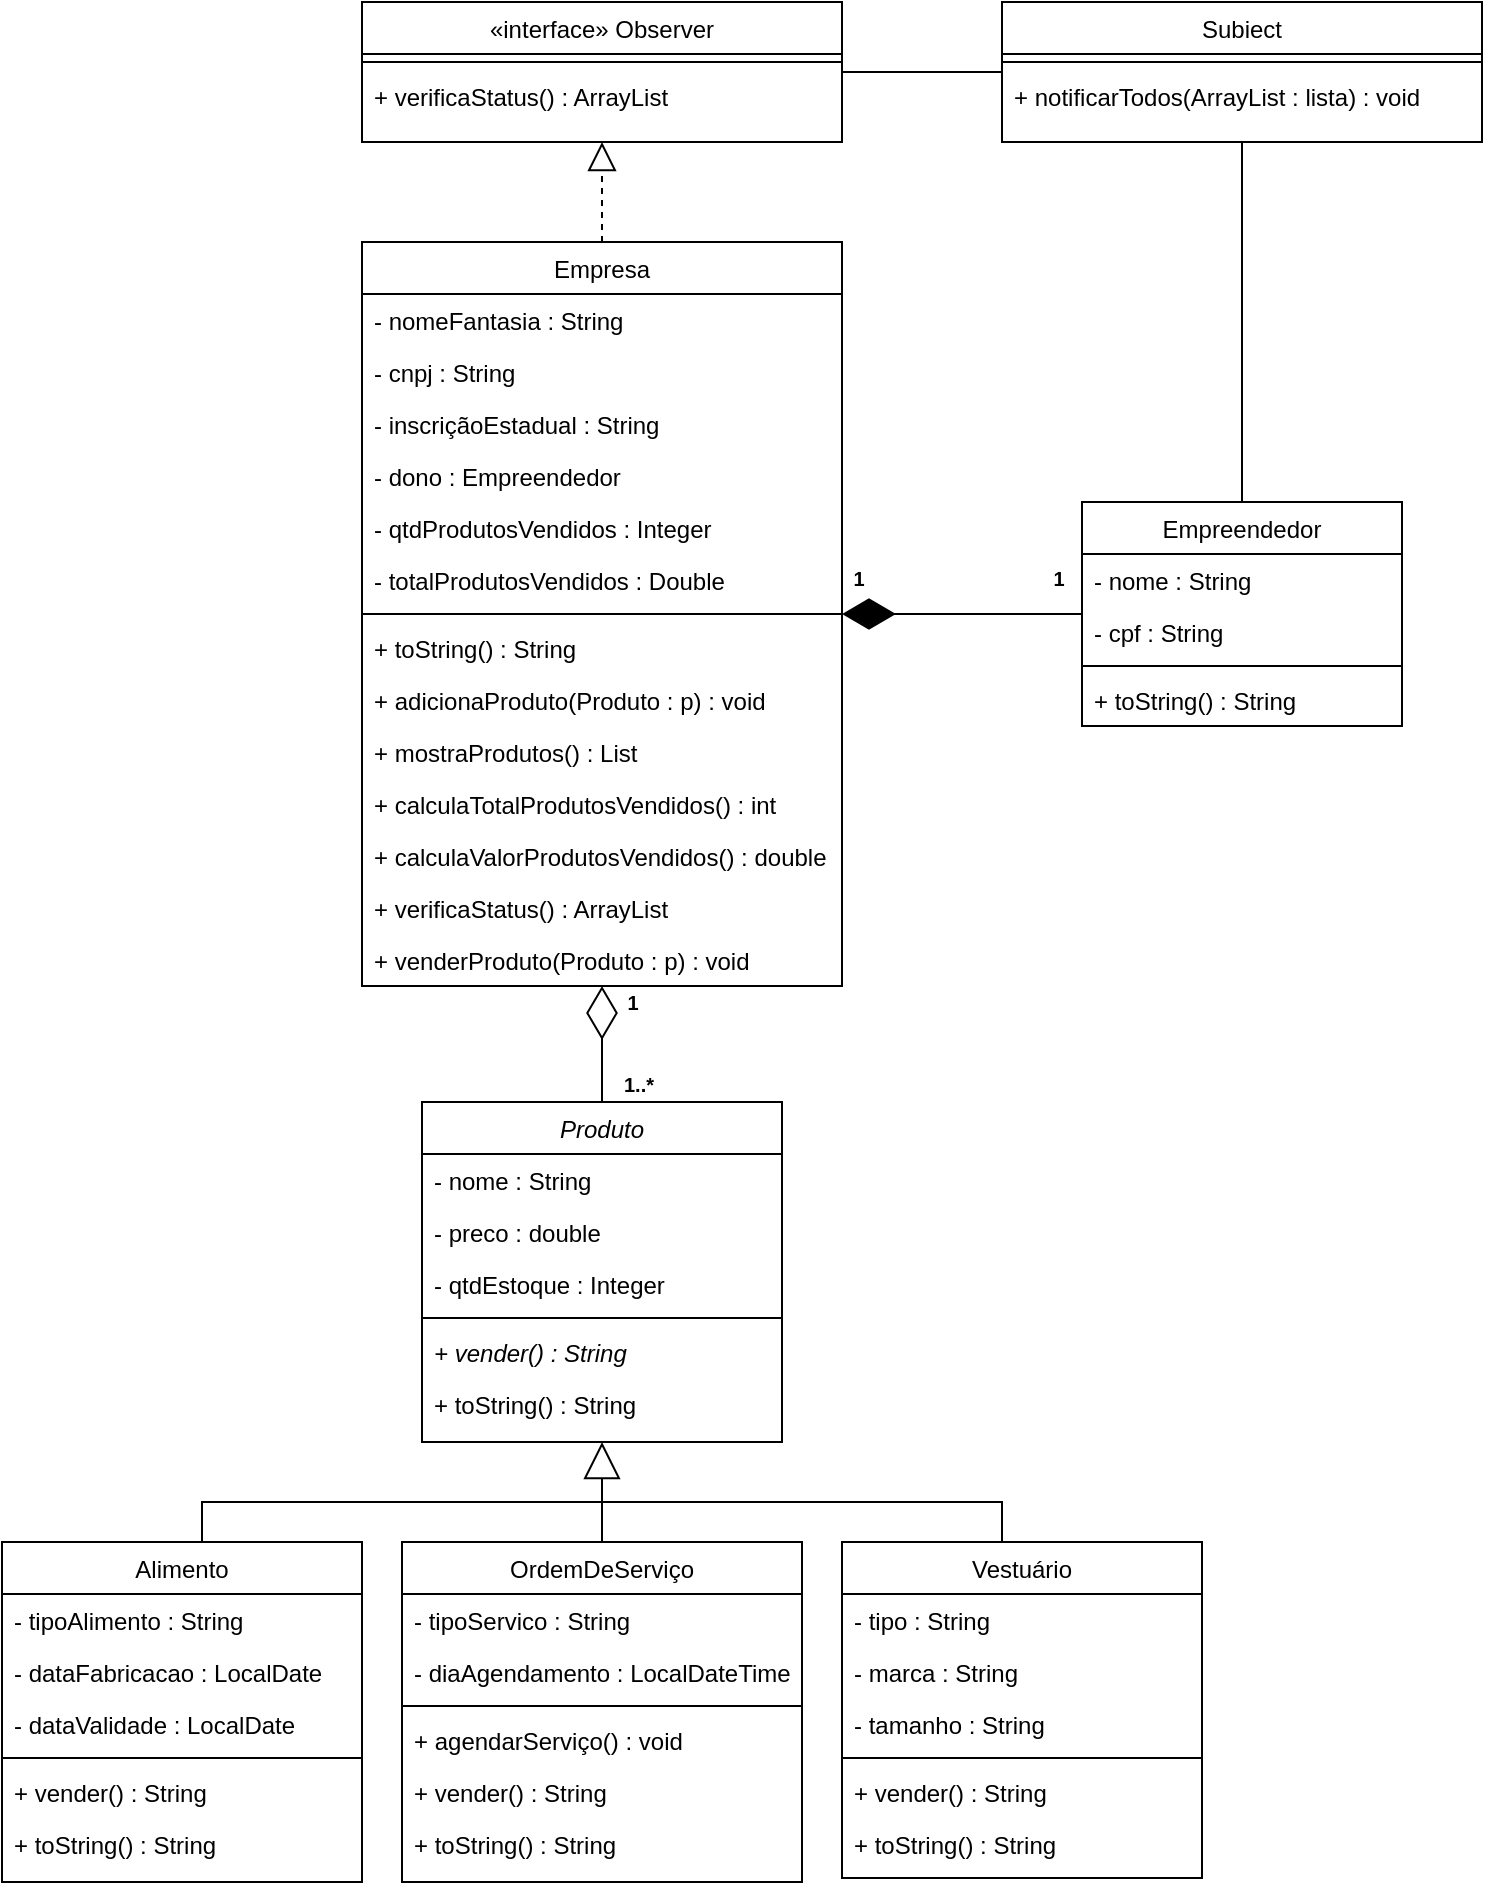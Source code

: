 <mxfile version="17.2.4" type="device" pages="2"><diagram id="C5RBs43oDa-KdzZeNtuy" name="UML"><mxGraphModel dx="1886" dy="1321" grid="1" gridSize="10" guides="0" tooltips="0" connect="0" arrows="0" fold="1" page="0" pageScale="1" pageWidth="827" pageHeight="1169" background="none" math="0" shadow="0"><root><mxCell id="WIyWlLk6GJQsqaUBKTNV-0"/><mxCell id="WIyWlLk6GJQsqaUBKTNV-1" parent="WIyWlLk6GJQsqaUBKTNV-0"/><mxCell id="zkfFHV4jXpPFQw0GAbJ--6" value="Alimento" style="swimlane;fontStyle=0;align=center;verticalAlign=top;childLayout=stackLayout;horizontal=1;startSize=26;horizontalStack=0;resizeParent=1;resizeLast=0;collapsible=1;marginBottom=0;rounded=0;shadow=0;strokeWidth=1;" parent="WIyWlLk6GJQsqaUBKTNV-1" vertex="1"><mxGeometry x="140" y="500" width="180" height="170" as="geometry"><mxRectangle x="120" y="460" width="160" height="26" as="alternateBounds"/></mxGeometry></mxCell><mxCell id="hxQ1O0fsuTuE8obJYea_-58" value="- tipoAlimento : String" style="text;align=left;verticalAlign=top;spacingLeft=4;spacingRight=4;overflow=hidden;rotatable=0;points=[[0,0.5],[1,0.5]];portConstraint=eastwest;rounded=0;shadow=0;html=0;" parent="zkfFHV4jXpPFQw0GAbJ--6" vertex="1"><mxGeometry y="26" width="180" height="26" as="geometry"/></mxCell><mxCell id="zkfFHV4jXpPFQw0GAbJ--8" value="- dataFabricacao : LocalDate" style="text;align=left;verticalAlign=top;spacingLeft=4;spacingRight=4;overflow=hidden;rotatable=0;points=[[0,0.5],[1,0.5]];portConstraint=eastwest;rounded=0;shadow=0;html=0;" parent="zkfFHV4jXpPFQw0GAbJ--6" vertex="1"><mxGeometry y="52" width="180" height="26" as="geometry"/></mxCell><mxCell id="zkfFHV4jXpPFQw0GAbJ--7" value="- dataValidade : LocalDate" style="text;align=left;verticalAlign=top;spacingLeft=4;spacingRight=4;overflow=hidden;rotatable=0;points=[[0,0.5],[1,0.5]];portConstraint=eastwest;" parent="zkfFHV4jXpPFQw0GAbJ--6" vertex="1"><mxGeometry y="78" width="180" height="26" as="geometry"/></mxCell><mxCell id="zkfFHV4jXpPFQw0GAbJ--9" value="" style="line;html=1;strokeWidth=1;align=left;verticalAlign=middle;spacingTop=-1;spacingLeft=3;spacingRight=3;rotatable=0;labelPosition=right;points=[];portConstraint=eastwest;" parent="zkfFHV4jXpPFQw0GAbJ--6" vertex="1"><mxGeometry y="104" width="180" height="8" as="geometry"/></mxCell><mxCell id="hxQ1O0fsuTuE8obJYea_-61" value="+ vender() : String" style="text;align=left;verticalAlign=top;spacingLeft=4;spacingRight=4;overflow=hidden;rotatable=0;points=[[0,0.5],[1,0.5]];portConstraint=eastwest;" parent="zkfFHV4jXpPFQw0GAbJ--6" vertex="1"><mxGeometry y="112" width="180" height="26" as="geometry"/></mxCell><mxCell id="zkfFHV4jXpPFQw0GAbJ--11" value="+ toString() : String" style="text;align=left;verticalAlign=top;spacingLeft=4;spacingRight=4;overflow=hidden;rotatable=0;points=[[0,0.5],[1,0.5]];portConstraint=eastwest;" parent="zkfFHV4jXpPFQw0GAbJ--6" vertex="1"><mxGeometry y="138" width="180" height="26" as="geometry"/></mxCell><mxCell id="hxQ1O0fsuTuE8obJYea_-0" value="OrdemDeServiço" style="swimlane;fontStyle=0;align=center;verticalAlign=top;childLayout=stackLayout;horizontal=1;startSize=26;horizontalStack=0;resizeParent=1;resizeLast=0;collapsible=1;marginBottom=0;rounded=0;shadow=0;strokeWidth=1;" parent="WIyWlLk6GJQsqaUBKTNV-1" vertex="1"><mxGeometry x="340" y="500" width="200" height="170" as="geometry"><mxRectangle x="360" y="460" width="160" height="26" as="alternateBounds"/></mxGeometry></mxCell><mxCell id="hxQ1O0fsuTuE8obJYea_-72" value="- tipoServico : String" style="text;align=left;verticalAlign=top;spacingLeft=4;spacingRight=4;overflow=hidden;rotatable=0;points=[[0,0.5],[1,0.5]];portConstraint=eastwest;" parent="hxQ1O0fsuTuE8obJYea_-0" vertex="1"><mxGeometry y="26" width="200" height="26" as="geometry"/></mxCell><mxCell id="hxQ1O0fsuTuE8obJYea_-1" value="- diaAgendamento : LocalDateTime" style="text;align=left;verticalAlign=top;spacingLeft=4;spacingRight=4;overflow=hidden;rotatable=0;points=[[0,0.5],[1,0.5]];portConstraint=eastwest;" parent="hxQ1O0fsuTuE8obJYea_-0" vertex="1"><mxGeometry y="52" width="200" height="26" as="geometry"/></mxCell><mxCell id="hxQ1O0fsuTuE8obJYea_-3" value="" style="line;html=1;strokeWidth=1;align=left;verticalAlign=middle;spacingTop=-1;spacingLeft=3;spacingRight=3;rotatable=0;labelPosition=right;points=[];portConstraint=eastwest;" parent="hxQ1O0fsuTuE8obJYea_-0" vertex="1"><mxGeometry y="78" width="200" height="8" as="geometry"/></mxCell><mxCell id="hxQ1O0fsuTuE8obJYea_-60" value="+ agendarServiço() : void" style="text;align=left;verticalAlign=top;spacingLeft=4;spacingRight=4;overflow=hidden;rotatable=0;points=[[0,0.5],[1,0.5]];portConstraint=eastwest;" parent="hxQ1O0fsuTuE8obJYea_-0" vertex="1"><mxGeometry y="86" width="200" height="26" as="geometry"/></mxCell><mxCell id="hxQ1O0fsuTuE8obJYea_-63" value="+ vender() : String" style="text;align=left;verticalAlign=top;spacingLeft=4;spacingRight=4;overflow=hidden;rotatable=0;points=[[0,0.5],[1,0.5]];portConstraint=eastwest;" parent="hxQ1O0fsuTuE8obJYea_-0" vertex="1"><mxGeometry y="112" width="200" height="26" as="geometry"/></mxCell><mxCell id="hxQ1O0fsuTuE8obJYea_-5" value="+ toString() : String" style="text;align=left;verticalAlign=top;spacingLeft=4;spacingRight=4;overflow=hidden;rotatable=0;points=[[0,0.5],[1,0.5]];portConstraint=eastwest;" parent="hxQ1O0fsuTuE8obJYea_-0" vertex="1"><mxGeometry y="138" width="200" height="26" as="geometry"/></mxCell><mxCell id="hxQ1O0fsuTuE8obJYea_-11" value="Vestuário" style="swimlane;fontStyle=0;align=center;verticalAlign=top;childLayout=stackLayout;horizontal=1;startSize=26;horizontalStack=0;resizeParent=1;resizeLast=0;collapsible=1;marginBottom=0;rounded=0;shadow=0;strokeWidth=1;" parent="WIyWlLk6GJQsqaUBKTNV-1" vertex="1"><mxGeometry x="560" y="500" width="180" height="168" as="geometry"><mxRectangle x="130" y="380" width="160" height="26" as="alternateBounds"/></mxGeometry></mxCell><mxCell id="hxQ1O0fsuTuE8obJYea_-12" value="- tipo : String" style="text;align=left;verticalAlign=top;spacingLeft=4;spacingRight=4;overflow=hidden;rotatable=0;points=[[0,0.5],[1,0.5]];portConstraint=eastwest;" parent="hxQ1O0fsuTuE8obJYea_-11" vertex="1"><mxGeometry y="26" width="180" height="26" as="geometry"/></mxCell><mxCell id="hxQ1O0fsuTuE8obJYea_-13" value="- marca : String" style="text;align=left;verticalAlign=top;spacingLeft=4;spacingRight=4;overflow=hidden;rotatable=0;points=[[0,0.5],[1,0.5]];portConstraint=eastwest;rounded=0;shadow=0;html=0;" parent="hxQ1O0fsuTuE8obJYea_-11" vertex="1"><mxGeometry y="52" width="180" height="26" as="geometry"/></mxCell><mxCell id="hxQ1O0fsuTuE8obJYea_-64" value="- tamanho : String" style="text;align=left;verticalAlign=top;spacingLeft=4;spacingRight=4;overflow=hidden;rotatable=0;points=[[0,0.5],[1,0.5]];portConstraint=eastwest;rounded=0;shadow=0;html=0;" parent="hxQ1O0fsuTuE8obJYea_-11" vertex="1"><mxGeometry y="78" width="180" height="26" as="geometry"/></mxCell><mxCell id="hxQ1O0fsuTuE8obJYea_-14" value="" style="line;html=1;strokeWidth=1;align=left;verticalAlign=middle;spacingTop=-1;spacingLeft=3;spacingRight=3;rotatable=0;labelPosition=right;points=[];portConstraint=eastwest;" parent="hxQ1O0fsuTuE8obJYea_-11" vertex="1"><mxGeometry y="104" width="180" height="8" as="geometry"/></mxCell><mxCell id="hxQ1O0fsuTuE8obJYea_-62" value="+ vender() : String" style="text;align=left;verticalAlign=top;spacingLeft=4;spacingRight=4;overflow=hidden;rotatable=0;points=[[0,0.5],[1,0.5]];portConstraint=eastwest;" parent="hxQ1O0fsuTuE8obJYea_-11" vertex="1"><mxGeometry y="112" width="180" height="26" as="geometry"/></mxCell><mxCell id="hxQ1O0fsuTuE8obJYea_-16" value="+ toString() : String" style="text;align=left;verticalAlign=top;spacingLeft=4;spacingRight=4;overflow=hidden;rotatable=0;points=[[0,0.5],[1,0.5]];portConstraint=eastwest;" parent="hxQ1O0fsuTuE8obJYea_-11" vertex="1"><mxGeometry y="138" width="180" height="26" as="geometry"/></mxCell><mxCell id="hxQ1O0fsuTuE8obJYea_-37" value="" style="endArrow=diamondThin;endFill=0;endSize=24;html=1;rounded=0;" parent="WIyWlLk6GJQsqaUBKTNV-1" source="zkfFHV4jXpPFQw0GAbJ--0" target="hxQ1O0fsuTuE8obJYea_-30" edge="1"><mxGeometry width="160" relative="1" as="geometry"><mxPoint x="410" y="410" as="sourcePoint"/><mxPoint x="570" y="410" as="targetPoint"/></mxGeometry></mxCell><mxCell id="hxQ1O0fsuTuE8obJYea_-39" value="Empreendedor" style="swimlane;fontStyle=0;align=center;verticalAlign=top;childLayout=stackLayout;horizontal=1;startSize=26;horizontalStack=0;resizeParent=1;resizeLast=0;collapsible=1;marginBottom=0;rounded=0;shadow=0;strokeWidth=1;" parent="WIyWlLk6GJQsqaUBKTNV-1" vertex="1"><mxGeometry x="680" y="-20" width="160" height="112" as="geometry"><mxRectangle x="130" y="380" width="160" height="26" as="alternateBounds"/></mxGeometry></mxCell><mxCell id="hxQ1O0fsuTuE8obJYea_-40" value="- nome : String" style="text;align=left;verticalAlign=top;spacingLeft=4;spacingRight=4;overflow=hidden;rotatable=0;points=[[0,0.5],[1,0.5]];portConstraint=eastwest;" parent="hxQ1O0fsuTuE8obJYea_-39" vertex="1"><mxGeometry y="26" width="160" height="26" as="geometry"/></mxCell><mxCell id="hxQ1O0fsuTuE8obJYea_-41" value="- cpf : String" style="text;align=left;verticalAlign=top;spacingLeft=4;spacingRight=4;overflow=hidden;rotatable=0;points=[[0,0.5],[1,0.5]];portConstraint=eastwest;rounded=0;shadow=0;html=0;" parent="hxQ1O0fsuTuE8obJYea_-39" vertex="1"><mxGeometry y="52" width="160" height="26" as="geometry"/></mxCell><mxCell id="hxQ1O0fsuTuE8obJYea_-42" value="" style="line;html=1;strokeWidth=1;align=left;verticalAlign=middle;spacingTop=-1;spacingLeft=3;spacingRight=3;rotatable=0;labelPosition=right;points=[];portConstraint=eastwest;" parent="hxQ1O0fsuTuE8obJYea_-39" vertex="1"><mxGeometry y="78" width="160" height="8" as="geometry"/></mxCell><mxCell id="hxQ1O0fsuTuE8obJYea_-43" value="+ toString() : String" style="text;align=left;verticalAlign=top;spacingLeft=4;spacingRight=4;overflow=hidden;rotatable=0;points=[[0,0.5],[1,0.5]];portConstraint=eastwest;fontStyle=0" parent="hxQ1O0fsuTuE8obJYea_-39" vertex="1"><mxGeometry y="86" width="160" height="26" as="geometry"/></mxCell><mxCell id="hxQ1O0fsuTuE8obJYea_-73" value="" style="endArrow=block;endSize=16;endFill=0;html=1;rounded=0;" parent="WIyWlLk6GJQsqaUBKTNV-1" source="hxQ1O0fsuTuE8obJYea_-0" target="zkfFHV4jXpPFQw0GAbJ--0" edge="1"><mxGeometry width="160" relative="1" as="geometry"><mxPoint x="420" y="420" as="sourcePoint"/><mxPoint x="450" y="440.572" as="targetPoint"/></mxGeometry></mxCell><mxCell id="hxQ1O0fsuTuE8obJYea_-74" value="" style="endArrow=none;html=1;edgeStyle=orthogonalEdgeStyle;rounded=0;" parent="WIyWlLk6GJQsqaUBKTNV-1" source="zkfFHV4jXpPFQw0GAbJ--6" edge="1"><mxGeometry relative="1" as="geometry"><mxPoint x="230" y="430" as="sourcePoint"/><mxPoint x="450" y="480" as="targetPoint"/><Array as="points"><mxPoint x="240" y="480"/><mxPoint x="450" y="480"/></Array></mxGeometry></mxCell><mxCell id="hxQ1O0fsuTuE8obJYea_-77" value="" style="endArrow=none;html=1;edgeStyle=orthogonalEdgeStyle;rounded=0;entryX=0.5;entryY=0;entryDx=0;entryDy=0;" parent="WIyWlLk6GJQsqaUBKTNV-1" target="hxQ1O0fsuTuE8obJYea_-11" edge="1"><mxGeometry relative="1" as="geometry"><mxPoint x="450" y="480" as="sourcePoint"/><mxPoint x="660" y="480" as="targetPoint"/><Array as="points"><mxPoint x="640" y="480"/></Array></mxGeometry></mxCell><mxCell id="c9cwSSxJyLeMuByP_xfM-0" value="" style="endArrow=diamondThin;endFill=1;endSize=24;html=1;rounded=0;" parent="WIyWlLk6GJQsqaUBKTNV-1" source="hxQ1O0fsuTuE8obJYea_-39" target="hxQ1O0fsuTuE8obJYea_-30" edge="1"><mxGeometry width="160" relative="1" as="geometry"><mxPoint x="577" y="143" as="sourcePoint"/><mxPoint x="737" y="143" as="targetPoint"/></mxGeometry></mxCell><mxCell id="tBLJbd_l_95bMalYuMZ2-7" value="«interface» Observer" style="swimlane;fontStyle=0;align=center;verticalAlign=top;childLayout=stackLayout;horizontal=1;startSize=26;horizontalStack=0;resizeParent=1;resizeLast=0;collapsible=1;marginBottom=0;rounded=0;shadow=0;strokeWidth=1;" vertex="1" parent="WIyWlLk6GJQsqaUBKTNV-1"><mxGeometry x="320" y="-270" width="240" height="70" as="geometry"><mxRectangle x="230" y="140" width="160" height="26" as="alternateBounds"/></mxGeometry></mxCell><mxCell id="tBLJbd_l_95bMalYuMZ2-11" value="" style="line;html=1;strokeWidth=1;align=left;verticalAlign=middle;spacingTop=-1;spacingLeft=3;spacingRight=3;rotatable=0;labelPosition=right;points=[];portConstraint=eastwest;" vertex="1" parent="tBLJbd_l_95bMalYuMZ2-7"><mxGeometry y="26" width="240" height="8" as="geometry"/></mxCell><mxCell id="tBLJbd_l_95bMalYuMZ2-14" value="+ verificaStatus() : ArrayList" style="text;align=left;verticalAlign=top;spacingLeft=4;spacingRight=4;overflow=hidden;rotatable=0;points=[[0,0.5],[1,0.5]];portConstraint=eastwest;fontStyle=0" vertex="1" parent="tBLJbd_l_95bMalYuMZ2-7"><mxGeometry y="34" width="240" height="26" as="geometry"/></mxCell><mxCell id="tBLJbd_l_95bMalYuMZ2-19" value="" style="endArrow=block;dashed=1;endFill=0;endSize=12;html=1;rounded=0;" edge="1" parent="WIyWlLk6GJQsqaUBKTNV-1" source="hxQ1O0fsuTuE8obJYea_-30" target="tBLJbd_l_95bMalYuMZ2-7"><mxGeometry width="160" relative="1" as="geometry"><mxPoint x="150" y="-210" as="sourcePoint"/><mxPoint x="310" y="-210" as="targetPoint"/></mxGeometry></mxCell><mxCell id="tBLJbd_l_95bMalYuMZ2-22" value="Subiect" style="swimlane;fontStyle=0;align=center;verticalAlign=top;childLayout=stackLayout;horizontal=1;startSize=26;horizontalStack=0;resizeParent=1;resizeLast=0;collapsible=1;marginBottom=0;rounded=0;shadow=0;strokeWidth=1;" vertex="1" parent="WIyWlLk6GJQsqaUBKTNV-1"><mxGeometry x="640" y="-270" width="240" height="70" as="geometry"><mxRectangle x="130" y="380" width="160" height="26" as="alternateBounds"/></mxGeometry></mxCell><mxCell id="tBLJbd_l_95bMalYuMZ2-26" value="" style="line;html=1;strokeWidth=1;align=left;verticalAlign=middle;spacingTop=-1;spacingLeft=3;spacingRight=3;rotatable=0;labelPosition=right;points=[];portConstraint=eastwest;" vertex="1" parent="tBLJbd_l_95bMalYuMZ2-22"><mxGeometry y="26" width="240" height="8" as="geometry"/></mxCell><mxCell id="tBLJbd_l_95bMalYuMZ2-27" value="+ notificarTodos(ArrayList : lista) : void" style="text;align=left;verticalAlign=top;spacingLeft=4;spacingRight=4;overflow=hidden;rotatable=0;points=[[0,0.5],[1,0.5]];portConstraint=eastwest;" vertex="1" parent="tBLJbd_l_95bMalYuMZ2-22"><mxGeometry y="34" width="240" height="26" as="geometry"/></mxCell><mxCell id="tBLJbd_l_95bMalYuMZ2-30" value="" style="endArrow=none;html=1;rounded=0;" edge="1" parent="WIyWlLk6GJQsqaUBKTNV-1" source="hxQ1O0fsuTuE8obJYea_-39" target="tBLJbd_l_95bMalYuMZ2-22"><mxGeometry width="50" height="50" relative="1" as="geometry"><mxPoint x="650" y="-80" as="sourcePoint"/><mxPoint x="700" y="-130" as="targetPoint"/></mxGeometry></mxCell><mxCell id="tBLJbd_l_95bMalYuMZ2-31" value="" style="endArrow=none;html=1;rounded=0;" edge="1" parent="WIyWlLk6GJQsqaUBKTNV-1" source="tBLJbd_l_95bMalYuMZ2-7" target="tBLJbd_l_95bMalYuMZ2-22"><mxGeometry width="50" height="50" relative="1" as="geometry"><mxPoint x="600" y="-170" as="sourcePoint"/><mxPoint x="650" y="-220" as="targetPoint"/></mxGeometry></mxCell><mxCell id="hxQ1O0fsuTuE8obJYea_-30" value="Empresa" style="swimlane;fontStyle=0;align=center;verticalAlign=top;childLayout=stackLayout;horizontal=1;startSize=26;horizontalStack=0;resizeParent=1;resizeLast=0;collapsible=1;marginBottom=0;rounded=0;shadow=0;strokeWidth=1;gradientColor=none;" parent="WIyWlLk6GJQsqaUBKTNV-1" vertex="1"><mxGeometry x="320" y="-150" width="240" height="372" as="geometry"><mxRectangle x="360" y="32" width="160" height="26" as="alternateBounds"/></mxGeometry></mxCell><mxCell id="hxQ1O0fsuTuE8obJYea_-31" value="- nomeFantasia : String" style="text;align=left;verticalAlign=top;spacingLeft=4;spacingRight=4;overflow=hidden;rotatable=0;points=[[0,0.5],[1,0.5]];portConstraint=eastwest;" parent="hxQ1O0fsuTuE8obJYea_-30" vertex="1"><mxGeometry y="26" width="240" height="26" as="geometry"/></mxCell><mxCell id="hxQ1O0fsuTuE8obJYea_-32" value="- cnpj : String" style="text;align=left;verticalAlign=top;spacingLeft=4;spacingRight=4;overflow=hidden;rotatable=0;points=[[0,0.5],[1,0.5]];portConstraint=eastwest;rounded=0;shadow=0;html=0;" parent="hxQ1O0fsuTuE8obJYea_-30" vertex="1"><mxGeometry y="52" width="240" height="26" as="geometry"/></mxCell><mxCell id="hxQ1O0fsuTuE8obJYea_-36" value="- inscriçãoEstadual : String" style="text;align=left;verticalAlign=top;spacingLeft=4;spacingRight=4;overflow=hidden;rotatable=0;points=[[0,0.5],[1,0.5]];portConstraint=eastwest;rounded=0;shadow=0;html=0;" parent="hxQ1O0fsuTuE8obJYea_-30" vertex="1"><mxGeometry y="78" width="240" height="26" as="geometry"/></mxCell><mxCell id="hxQ1O0fsuTuE8obJYea_-38" value="- dono : Empreendedor" style="text;align=left;verticalAlign=top;spacingLeft=4;spacingRight=4;overflow=hidden;rotatable=0;points=[[0,0.5],[1,0.5]];portConstraint=eastwest;rounded=0;shadow=0;html=0;" parent="hxQ1O0fsuTuE8obJYea_-30" vertex="1"><mxGeometry y="104" width="240" height="26" as="geometry"/></mxCell><mxCell id="cFsHw2vgFMco-fejrTSW-2" value="- qtdProdutosVendidos : Integer" style="text;align=left;verticalAlign=top;spacingLeft=4;spacingRight=4;overflow=hidden;rotatable=0;points=[[0,0.5],[1,0.5]];portConstraint=eastwest;rounded=0;shadow=0;html=0;" parent="hxQ1O0fsuTuE8obJYea_-30" vertex="1"><mxGeometry y="130" width="240" height="26" as="geometry"/></mxCell><mxCell id="cFsHw2vgFMco-fejrTSW-3" value="- totalProdutosVendidos : Double" style="text;align=left;verticalAlign=top;spacingLeft=4;spacingRight=4;overflow=hidden;rotatable=0;points=[[0,0.5],[1,0.5]];portConstraint=eastwest;rounded=0;shadow=0;html=0;" parent="hxQ1O0fsuTuE8obJYea_-30" vertex="1"><mxGeometry y="156" width="240" height="26" as="geometry"/></mxCell><mxCell id="hxQ1O0fsuTuE8obJYea_-33" value="" style="line;html=1;strokeWidth=1;align=left;verticalAlign=middle;spacingTop=-1;spacingLeft=3;spacingRight=3;rotatable=0;labelPosition=right;points=[];portConstraint=eastwest;" parent="hxQ1O0fsuTuE8obJYea_-30" vertex="1"><mxGeometry y="182" width="240" height="8" as="geometry"/></mxCell><mxCell id="hxQ1O0fsuTuE8obJYea_-35" value="+ toString() : String" style="text;align=left;verticalAlign=top;spacingLeft=4;spacingRight=4;overflow=hidden;rotatable=0;points=[[0,0.5],[1,0.5]];portConstraint=eastwest;" parent="hxQ1O0fsuTuE8obJYea_-30" vertex="1"><mxGeometry y="190" width="240" height="26" as="geometry"/></mxCell><mxCell id="cFsHw2vgFMco-fejrTSW-0" value="+ adicionaProduto(Produto : p) : void" style="text;align=left;verticalAlign=top;spacingLeft=4;spacingRight=4;overflow=hidden;rotatable=0;points=[[0,0.5],[1,0.5]];portConstraint=eastwest;" parent="hxQ1O0fsuTuE8obJYea_-30" vertex="1"><mxGeometry y="216" width="240" height="26" as="geometry"/></mxCell><mxCell id="cFsHw2vgFMco-fejrTSW-1" value="+ mostraProdutos() : List" style="text;align=left;verticalAlign=top;spacingLeft=4;spacingRight=4;overflow=hidden;rotatable=0;points=[[0,0.5],[1,0.5]];portConstraint=eastwest;" parent="hxQ1O0fsuTuE8obJYea_-30" vertex="1"><mxGeometry y="242" width="240" height="26" as="geometry"/></mxCell><mxCell id="IQS5WzwmwW5eawCqzfiL-0" value="+ calculaTotalProdutosVendidos() : int" style="text;align=left;verticalAlign=top;spacingLeft=4;spacingRight=4;overflow=hidden;rotatable=0;points=[[0,0.5],[1,0.5]];portConstraint=eastwest;" parent="hxQ1O0fsuTuE8obJYea_-30" vertex="1"><mxGeometry y="268" width="240" height="26" as="geometry"/></mxCell><mxCell id="IQS5WzwmwW5eawCqzfiL-1" value="+ calculaValorProdutosVendidos() : double" style="text;align=left;verticalAlign=top;spacingLeft=4;spacingRight=4;overflow=hidden;rotatable=0;points=[[0,0.5],[1,0.5]];portConstraint=eastwest;" parent="hxQ1O0fsuTuE8obJYea_-30" vertex="1"><mxGeometry y="294" width="240" height="26" as="geometry"/></mxCell><mxCell id="tBLJbd_l_95bMalYuMZ2-17" value="+ verificaStatus() : ArrayList" style="text;align=left;verticalAlign=top;spacingLeft=4;spacingRight=4;overflow=hidden;rotatable=0;points=[[0,0.5],[1,0.5]];portConstraint=eastwest;" vertex="1" parent="hxQ1O0fsuTuE8obJYea_-30"><mxGeometry y="320" width="240" height="26" as="geometry"/></mxCell><mxCell id="tBLJbd_l_95bMalYuMZ2-32" value="+ venderProduto(Produto : p) : void" style="text;align=left;verticalAlign=top;spacingLeft=4;spacingRight=4;overflow=hidden;rotatable=0;points=[[0,0.5],[1,0.5]];portConstraint=eastwest;" vertex="1" parent="hxQ1O0fsuTuE8obJYea_-30"><mxGeometry y="346" width="240" height="26" as="geometry"/></mxCell><mxCell id="hxQ1O0fsuTuE8obJYea_-80" value="1" style="text;html=1;align=center;verticalAlign=middle;resizable=0;points=[];autosize=1;strokeColor=none;fillColor=none;fontSize=10;fontStyle=1" parent="WIyWlLk6GJQsqaUBKTNV-1" vertex="1"><mxGeometry x="447" y="222" width="16" height="16" as="geometry"/></mxCell><mxCell id="zkfFHV4jXpPFQw0GAbJ--0" value="Produto" style="swimlane;fontStyle=2;align=center;verticalAlign=top;childLayout=stackLayout;horizontal=1;startSize=26;horizontalStack=0;resizeParent=1;resizeLast=0;collapsible=1;marginBottom=0;rounded=0;shadow=0;strokeWidth=1;" parent="WIyWlLk6GJQsqaUBKTNV-1" vertex="1"><mxGeometry x="350" y="280" width="180" height="170" as="geometry"><mxRectangle x="230" y="140" width="160" height="26" as="alternateBounds"/></mxGeometry></mxCell><mxCell id="zkfFHV4jXpPFQw0GAbJ--1" value="- nome : String" style="text;align=left;verticalAlign=top;spacingLeft=4;spacingRight=4;overflow=hidden;rotatable=0;points=[[0,0.5],[1,0.5]];portConstraint=eastwest;" parent="zkfFHV4jXpPFQw0GAbJ--0" vertex="1"><mxGeometry y="26" width="180" height="26" as="geometry"/></mxCell><mxCell id="zkfFHV4jXpPFQw0GAbJ--2" value="- preco : double" style="text;align=left;verticalAlign=top;spacingLeft=4;spacingRight=4;overflow=hidden;rotatable=0;points=[[0,0.5],[1,0.5]];portConstraint=eastwest;rounded=0;shadow=0;html=0;" parent="zkfFHV4jXpPFQw0GAbJ--0" vertex="1"><mxGeometry y="52" width="180" height="26" as="geometry"/></mxCell><mxCell id="hxQ1O0fsuTuE8obJYea_-57" value="- qtdEstoque : Integer" style="text;align=left;verticalAlign=top;spacingLeft=4;spacingRight=4;overflow=hidden;rotatable=0;points=[[0,0.5],[1,0.5]];portConstraint=eastwest;rounded=0;shadow=0;html=0;" parent="zkfFHV4jXpPFQw0GAbJ--0" vertex="1"><mxGeometry y="78" width="180" height="26" as="geometry"/></mxCell><mxCell id="zkfFHV4jXpPFQw0GAbJ--4" value="" style="line;html=1;strokeWidth=1;align=left;verticalAlign=middle;spacingTop=-1;spacingLeft=3;spacingRight=3;rotatable=0;labelPosition=right;points=[];portConstraint=eastwest;" parent="zkfFHV4jXpPFQw0GAbJ--0" vertex="1"><mxGeometry y="104" width="180" height="8" as="geometry"/></mxCell><mxCell id="hxQ1O0fsuTuE8obJYea_-59" value="+ vender() : String" style="text;align=left;verticalAlign=top;spacingLeft=4;spacingRight=4;overflow=hidden;rotatable=0;points=[[0,0.5],[1,0.5]];portConstraint=eastwest;fontStyle=2" parent="zkfFHV4jXpPFQw0GAbJ--0" vertex="1"><mxGeometry y="112" width="180" height="26" as="geometry"/></mxCell><mxCell id="zkfFHV4jXpPFQw0GAbJ--5" value="+ toString() : String" style="text;align=left;verticalAlign=top;spacingLeft=4;spacingRight=4;overflow=hidden;rotatable=0;points=[[0,0.5],[1,0.5]];portConstraint=eastwest;fontStyle=0" parent="zkfFHV4jXpPFQw0GAbJ--0" vertex="1"><mxGeometry y="138" width="180" height="26" as="geometry"/></mxCell><mxCell id="hxQ1O0fsuTuE8obJYea_-79" value="1..*" style="text;html=1;align=center;verticalAlign=middle;resizable=0;points=[];autosize=1;strokeColor=none;fillColor=none;fontSize=10;fontStyle=1" parent="WIyWlLk6GJQsqaUBKTNV-1" vertex="1"><mxGeometry x="445.625" y="263" width="25" height="16" as="geometry"/></mxCell><mxCell id="ktKaiFkXQbgWRsOIFW10-0" value="1" style="text;html=1;align=center;verticalAlign=middle;resizable=0;points=[];autosize=1;strokeColor=none;fillColor=none;fontSize=10;fontStyle=1" vertex="1" parent="WIyWlLk6GJQsqaUBKTNV-1"><mxGeometry x="560" y="10" width="16" height="16" as="geometry"/></mxCell><mxCell id="ktKaiFkXQbgWRsOIFW10-1" value="1" style="text;html=1;align=center;verticalAlign=middle;resizable=0;points=[];autosize=1;strokeColor=none;fillColor=none;fontSize=10;fontStyle=1" vertex="1" parent="WIyWlLk6GJQsqaUBKTNV-1"><mxGeometry x="660" y="10" width="16" height="16" as="geometry"/></mxCell></root></mxGraphModel></diagram><diagram name="Cópia do UML" id="EKUmFW5c_yAjELdQzsbJ"><mxGraphModel dx="1886" dy="1321" grid="1" gridSize="10" guides="0" tooltips="0" connect="0" arrows="0" fold="1" page="0" pageScale="1" pageWidth="827" pageHeight="1169" background="none" math="0" shadow="0"><root><mxCell id="k848qCcSiJKZypkFZqZ_-0"/><mxCell id="k848qCcSiJKZypkFZqZ_-1" parent="k848qCcSiJKZypkFZqZ_-0"/><mxCell id="k848qCcSiJKZypkFZqZ_-2" value="Alimento" style="swimlane;fontStyle=0;align=center;verticalAlign=top;childLayout=stackLayout;horizontal=1;startSize=26;horizontalStack=0;resizeParent=1;resizeLast=0;collapsible=1;marginBottom=0;rounded=0;shadow=0;strokeWidth=1;" vertex="1" parent="k848qCcSiJKZypkFZqZ_-1"><mxGeometry x="140" y="500" width="180" height="170" as="geometry"><mxRectangle x="120" y="460" width="160" height="26" as="alternateBounds"/></mxGeometry></mxCell><mxCell id="k848qCcSiJKZypkFZqZ_-3" value="- tipoAlimento : String" style="text;align=left;verticalAlign=top;spacingLeft=4;spacingRight=4;overflow=hidden;rotatable=0;points=[[0,0.5],[1,0.5]];portConstraint=eastwest;rounded=0;shadow=0;html=0;" vertex="1" parent="k848qCcSiJKZypkFZqZ_-2"><mxGeometry y="26" width="180" height="26" as="geometry"/></mxCell><mxCell id="k848qCcSiJKZypkFZqZ_-4" value="- dataFabricacao : LocalDate" style="text;align=left;verticalAlign=top;spacingLeft=4;spacingRight=4;overflow=hidden;rotatable=0;points=[[0,0.5],[1,0.5]];portConstraint=eastwest;rounded=0;shadow=0;html=0;" vertex="1" parent="k848qCcSiJKZypkFZqZ_-2"><mxGeometry y="52" width="180" height="26" as="geometry"/></mxCell><mxCell id="k848qCcSiJKZypkFZqZ_-5" value="- dataValidade : LocalDate" style="text;align=left;verticalAlign=top;spacingLeft=4;spacingRight=4;overflow=hidden;rotatable=0;points=[[0,0.5],[1,0.5]];portConstraint=eastwest;" vertex="1" parent="k848qCcSiJKZypkFZqZ_-2"><mxGeometry y="78" width="180" height="26" as="geometry"/></mxCell><mxCell id="k848qCcSiJKZypkFZqZ_-6" value="" style="line;html=1;strokeWidth=1;align=left;verticalAlign=middle;spacingTop=-1;spacingLeft=3;spacingRight=3;rotatable=0;labelPosition=right;points=[];portConstraint=eastwest;" vertex="1" parent="k848qCcSiJKZypkFZqZ_-2"><mxGeometry y="104" width="180" height="8" as="geometry"/></mxCell><mxCell id="k848qCcSiJKZypkFZqZ_-7" value="+ vender() : String" style="text;align=left;verticalAlign=top;spacingLeft=4;spacingRight=4;overflow=hidden;rotatable=0;points=[[0,0.5],[1,0.5]];portConstraint=eastwest;" vertex="1" parent="k848qCcSiJKZypkFZqZ_-2"><mxGeometry y="112" width="180" height="26" as="geometry"/></mxCell><mxCell id="k848qCcSiJKZypkFZqZ_-8" value="+ toString() : String" style="text;align=left;verticalAlign=top;spacingLeft=4;spacingRight=4;overflow=hidden;rotatable=0;points=[[0,0.5],[1,0.5]];portConstraint=eastwest;" vertex="1" parent="k848qCcSiJKZypkFZqZ_-2"><mxGeometry y="138" width="180" height="26" as="geometry"/></mxCell><mxCell id="k848qCcSiJKZypkFZqZ_-9" value="OrdemDeServiço" style="swimlane;fontStyle=0;align=center;verticalAlign=top;childLayout=stackLayout;horizontal=1;startSize=26;horizontalStack=0;resizeParent=1;resizeLast=0;collapsible=1;marginBottom=0;rounded=0;shadow=0;strokeWidth=1;" vertex="1" parent="k848qCcSiJKZypkFZqZ_-1"><mxGeometry x="340" y="500" width="200" height="170" as="geometry"><mxRectangle x="360" y="460" width="160" height="26" as="alternateBounds"/></mxGeometry></mxCell><mxCell id="k848qCcSiJKZypkFZqZ_-10" value="- tipoServico : String" style="text;align=left;verticalAlign=top;spacingLeft=4;spacingRight=4;overflow=hidden;rotatable=0;points=[[0,0.5],[1,0.5]];portConstraint=eastwest;" vertex="1" parent="k848qCcSiJKZypkFZqZ_-9"><mxGeometry y="26" width="200" height="26" as="geometry"/></mxCell><mxCell id="k848qCcSiJKZypkFZqZ_-11" value="- diaAgendamento : LocalDateTime" style="text;align=left;verticalAlign=top;spacingLeft=4;spacingRight=4;overflow=hidden;rotatable=0;points=[[0,0.5],[1,0.5]];portConstraint=eastwest;" vertex="1" parent="k848qCcSiJKZypkFZqZ_-9"><mxGeometry y="52" width="200" height="26" as="geometry"/></mxCell><mxCell id="k848qCcSiJKZypkFZqZ_-12" value="" style="line;html=1;strokeWidth=1;align=left;verticalAlign=middle;spacingTop=-1;spacingLeft=3;spacingRight=3;rotatable=0;labelPosition=right;points=[];portConstraint=eastwest;" vertex="1" parent="k848qCcSiJKZypkFZqZ_-9"><mxGeometry y="78" width="200" height="8" as="geometry"/></mxCell><mxCell id="k848qCcSiJKZypkFZqZ_-13" value="+ agendarServiço() : void" style="text;align=left;verticalAlign=top;spacingLeft=4;spacingRight=4;overflow=hidden;rotatable=0;points=[[0,0.5],[1,0.5]];portConstraint=eastwest;" vertex="1" parent="k848qCcSiJKZypkFZqZ_-9"><mxGeometry y="86" width="200" height="26" as="geometry"/></mxCell><mxCell id="k848qCcSiJKZypkFZqZ_-14" value="+ vender() : String" style="text;align=left;verticalAlign=top;spacingLeft=4;spacingRight=4;overflow=hidden;rotatable=0;points=[[0,0.5],[1,0.5]];portConstraint=eastwest;" vertex="1" parent="k848qCcSiJKZypkFZqZ_-9"><mxGeometry y="112" width="200" height="26" as="geometry"/></mxCell><mxCell id="k848qCcSiJKZypkFZqZ_-15" value="+ toString() : String" style="text;align=left;verticalAlign=top;spacingLeft=4;spacingRight=4;overflow=hidden;rotatable=0;points=[[0,0.5],[1,0.5]];portConstraint=eastwest;" vertex="1" parent="k848qCcSiJKZypkFZqZ_-9"><mxGeometry y="138" width="200" height="26" as="geometry"/></mxCell><mxCell id="k848qCcSiJKZypkFZqZ_-16" value="Vestuário" style="swimlane;fontStyle=0;align=center;verticalAlign=top;childLayout=stackLayout;horizontal=1;startSize=26;horizontalStack=0;resizeParent=1;resizeLast=0;collapsible=1;marginBottom=0;rounded=0;shadow=0;strokeWidth=1;" vertex="1" parent="k848qCcSiJKZypkFZqZ_-1"><mxGeometry x="560" y="500" width="180" height="168" as="geometry"><mxRectangle x="130" y="380" width="160" height="26" as="alternateBounds"/></mxGeometry></mxCell><mxCell id="k848qCcSiJKZypkFZqZ_-17" value="- tipo : String" style="text;align=left;verticalAlign=top;spacingLeft=4;spacingRight=4;overflow=hidden;rotatable=0;points=[[0,0.5],[1,0.5]];portConstraint=eastwest;" vertex="1" parent="k848qCcSiJKZypkFZqZ_-16"><mxGeometry y="26" width="180" height="26" as="geometry"/></mxCell><mxCell id="k848qCcSiJKZypkFZqZ_-18" value="- marca : String" style="text;align=left;verticalAlign=top;spacingLeft=4;spacingRight=4;overflow=hidden;rotatable=0;points=[[0,0.5],[1,0.5]];portConstraint=eastwest;rounded=0;shadow=0;html=0;" vertex="1" parent="k848qCcSiJKZypkFZqZ_-16"><mxGeometry y="52" width="180" height="26" as="geometry"/></mxCell><mxCell id="k848qCcSiJKZypkFZqZ_-19" value="- tamanho : String" style="text;align=left;verticalAlign=top;spacingLeft=4;spacingRight=4;overflow=hidden;rotatable=0;points=[[0,0.5],[1,0.5]];portConstraint=eastwest;rounded=0;shadow=0;html=0;" vertex="1" parent="k848qCcSiJKZypkFZqZ_-16"><mxGeometry y="78" width="180" height="26" as="geometry"/></mxCell><mxCell id="k848qCcSiJKZypkFZqZ_-20" value="" style="line;html=1;strokeWidth=1;align=left;verticalAlign=middle;spacingTop=-1;spacingLeft=3;spacingRight=3;rotatable=0;labelPosition=right;points=[];portConstraint=eastwest;" vertex="1" parent="k848qCcSiJKZypkFZqZ_-16"><mxGeometry y="104" width="180" height="8" as="geometry"/></mxCell><mxCell id="k848qCcSiJKZypkFZqZ_-21" value="+ vender() : String" style="text;align=left;verticalAlign=top;spacingLeft=4;spacingRight=4;overflow=hidden;rotatable=0;points=[[0,0.5],[1,0.5]];portConstraint=eastwest;" vertex="1" parent="k848qCcSiJKZypkFZqZ_-16"><mxGeometry y="112" width="180" height="26" as="geometry"/></mxCell><mxCell id="k848qCcSiJKZypkFZqZ_-22" value="+ toString() : String" style="text;align=left;verticalAlign=top;spacingLeft=4;spacingRight=4;overflow=hidden;rotatable=0;points=[[0,0.5],[1,0.5]];portConstraint=eastwest;" vertex="1" parent="k848qCcSiJKZypkFZqZ_-16"><mxGeometry y="138" width="180" height="26" as="geometry"/></mxCell><mxCell id="k848qCcSiJKZypkFZqZ_-23" value="" style="endArrow=diamondThin;endFill=0;endSize=24;html=1;rounded=0;" edge="1" parent="k848qCcSiJKZypkFZqZ_-1" source="k848qCcSiJKZypkFZqZ_-58" target="k848qCcSiJKZypkFZqZ_-42"><mxGeometry width="160" relative="1" as="geometry"><mxPoint x="410" y="410" as="sourcePoint"/><mxPoint x="570" y="410" as="targetPoint"/></mxGeometry></mxCell><mxCell id="k848qCcSiJKZypkFZqZ_-24" value="Empreendedor" style="swimlane;fontStyle=0;align=center;verticalAlign=top;childLayout=stackLayout;horizontal=1;startSize=26;horizontalStack=0;resizeParent=1;resizeLast=0;collapsible=1;marginBottom=0;rounded=0;shadow=0;strokeWidth=1;" vertex="1" parent="k848qCcSiJKZypkFZqZ_-1"><mxGeometry x="640" y="-36" width="160" height="112" as="geometry"><mxRectangle x="130" y="380" width="160" height="26" as="alternateBounds"/></mxGeometry></mxCell><mxCell id="k848qCcSiJKZypkFZqZ_-25" value="- nome : String" style="text;align=left;verticalAlign=top;spacingLeft=4;spacingRight=4;overflow=hidden;rotatable=0;points=[[0,0.5],[1,0.5]];portConstraint=eastwest;" vertex="1" parent="k848qCcSiJKZypkFZqZ_-24"><mxGeometry y="26" width="160" height="26" as="geometry"/></mxCell><mxCell id="k848qCcSiJKZypkFZqZ_-26" value="- cpf : String" style="text;align=left;verticalAlign=top;spacingLeft=4;spacingRight=4;overflow=hidden;rotatable=0;points=[[0,0.5],[1,0.5]];portConstraint=eastwest;rounded=0;shadow=0;html=0;" vertex="1" parent="k848qCcSiJKZypkFZqZ_-24"><mxGeometry y="52" width="160" height="26" as="geometry"/></mxCell><mxCell id="k848qCcSiJKZypkFZqZ_-27" value="" style="line;html=1;strokeWidth=1;align=left;verticalAlign=middle;spacingTop=-1;spacingLeft=3;spacingRight=3;rotatable=0;labelPosition=right;points=[];portConstraint=eastwest;" vertex="1" parent="k848qCcSiJKZypkFZqZ_-24"><mxGeometry y="78" width="160" height="8" as="geometry"/></mxCell><mxCell id="k848qCcSiJKZypkFZqZ_-28" value="+ toString() : String" style="text;align=left;verticalAlign=top;spacingLeft=4;spacingRight=4;overflow=hidden;rotatable=0;points=[[0,0.5],[1,0.5]];portConstraint=eastwest;fontStyle=0" vertex="1" parent="k848qCcSiJKZypkFZqZ_-24"><mxGeometry y="86" width="160" height="26" as="geometry"/></mxCell><mxCell id="k848qCcSiJKZypkFZqZ_-29" value="" style="endArrow=block;endSize=16;endFill=0;html=1;rounded=0;" edge="1" parent="k848qCcSiJKZypkFZqZ_-1" source="k848qCcSiJKZypkFZqZ_-9" target="k848qCcSiJKZypkFZqZ_-58"><mxGeometry width="160" relative="1" as="geometry"><mxPoint x="420" y="420" as="sourcePoint"/><mxPoint x="450" y="440.572" as="targetPoint"/></mxGeometry></mxCell><mxCell id="k848qCcSiJKZypkFZqZ_-30" value="" style="endArrow=none;html=1;edgeStyle=orthogonalEdgeStyle;rounded=0;" edge="1" parent="k848qCcSiJKZypkFZqZ_-1" source="k848qCcSiJKZypkFZqZ_-2"><mxGeometry relative="1" as="geometry"><mxPoint x="230" y="430" as="sourcePoint"/><mxPoint x="450" y="480" as="targetPoint"/><Array as="points"><mxPoint x="240" y="480"/><mxPoint x="450" y="480"/></Array></mxGeometry></mxCell><mxCell id="k848qCcSiJKZypkFZqZ_-31" value="" style="endArrow=none;html=1;edgeStyle=orthogonalEdgeStyle;rounded=0;entryX=0.5;entryY=0;entryDx=0;entryDy=0;" edge="1" parent="k848qCcSiJKZypkFZqZ_-1" target="k848qCcSiJKZypkFZqZ_-16"><mxGeometry relative="1" as="geometry"><mxPoint x="450" y="480" as="sourcePoint"/><mxPoint x="660" y="480" as="targetPoint"/><Array as="points"><mxPoint x="640" y="480"/></Array></mxGeometry></mxCell><mxCell id="k848qCcSiJKZypkFZqZ_-32" value="" style="endArrow=diamondThin;endFill=1;endSize=24;html=1;rounded=0;" edge="1" parent="k848qCcSiJKZypkFZqZ_-1" source="k848qCcSiJKZypkFZqZ_-24" target="k848qCcSiJKZypkFZqZ_-42"><mxGeometry width="160" relative="1" as="geometry"><mxPoint x="577" y="143" as="sourcePoint"/><mxPoint x="737" y="143" as="targetPoint"/></mxGeometry></mxCell><mxCell id="k848qCcSiJKZypkFZqZ_-41" value="" style="endArrow=none;html=1;rounded=0;" edge="1" parent="k848qCcSiJKZypkFZqZ_-1" target="k848qCcSiJKZypkFZqZ_-37"><mxGeometry width="50" height="50" relative="1" as="geometry"><mxPoint x="560" y="-235" as="sourcePoint"/><mxPoint x="650" y="-220" as="targetPoint"/></mxGeometry></mxCell><mxCell id="k848qCcSiJKZypkFZqZ_-42" value="Empresa" style="swimlane;fontStyle=0;align=center;verticalAlign=top;childLayout=stackLayout;horizontal=1;startSize=26;horizontalStack=0;resizeParent=1;resizeLast=0;collapsible=1;marginBottom=0;rounded=0;shadow=0;strokeWidth=1;gradientColor=none;" vertex="1" parent="k848qCcSiJKZypkFZqZ_-1"><mxGeometry x="320" y="-180" width="240" height="398" as="geometry"><mxRectangle x="360" y="32" width="160" height="26" as="alternateBounds"/></mxGeometry></mxCell><mxCell id="k848qCcSiJKZypkFZqZ_-43" value="- nomeFantasia : String" style="text;align=left;verticalAlign=top;spacingLeft=4;spacingRight=4;overflow=hidden;rotatable=0;points=[[0,0.5],[1,0.5]];portConstraint=eastwest;" vertex="1" parent="k848qCcSiJKZypkFZqZ_-42"><mxGeometry y="26" width="240" height="26" as="geometry"/></mxCell><mxCell id="k848qCcSiJKZypkFZqZ_-44" value="- cnpj : String" style="text;align=left;verticalAlign=top;spacingLeft=4;spacingRight=4;overflow=hidden;rotatable=0;points=[[0,0.5],[1,0.5]];portConstraint=eastwest;rounded=0;shadow=0;html=0;" vertex="1" parent="k848qCcSiJKZypkFZqZ_-42"><mxGeometry y="52" width="240" height="26" as="geometry"/></mxCell><mxCell id="k848qCcSiJKZypkFZqZ_-45" value="- inscriçãoEstadual : String" style="text;align=left;verticalAlign=top;spacingLeft=4;spacingRight=4;overflow=hidden;rotatable=0;points=[[0,0.5],[1,0.5]];portConstraint=eastwest;rounded=0;shadow=0;html=0;" vertex="1" parent="k848qCcSiJKZypkFZqZ_-42"><mxGeometry y="78" width="240" height="26" as="geometry"/></mxCell><mxCell id="k848qCcSiJKZypkFZqZ_-46" value="- dono : Empreendedor" style="text;align=left;verticalAlign=top;spacingLeft=4;spacingRight=4;overflow=hidden;rotatable=0;points=[[0,0.5],[1,0.5]];portConstraint=eastwest;rounded=0;shadow=0;html=0;" vertex="1" parent="k848qCcSiJKZypkFZqZ_-42"><mxGeometry y="104" width="240" height="26" as="geometry"/></mxCell><mxCell id="k848qCcSiJKZypkFZqZ_-47" value="- qtdProdutosVendidos : Integer" style="text;align=left;verticalAlign=top;spacingLeft=4;spacingRight=4;overflow=hidden;rotatable=0;points=[[0,0.5],[1,0.5]];portConstraint=eastwest;rounded=0;shadow=0;html=0;" vertex="1" parent="k848qCcSiJKZypkFZqZ_-42"><mxGeometry y="130" width="240" height="26" as="geometry"/></mxCell><mxCell id="k848qCcSiJKZypkFZqZ_-48" value="- totalProdutosVendidos : Double" style="text;align=left;verticalAlign=top;spacingLeft=4;spacingRight=4;overflow=hidden;rotatable=0;points=[[0,0.5],[1,0.5]];portConstraint=eastwest;rounded=0;shadow=0;html=0;" vertex="1" parent="k848qCcSiJKZypkFZqZ_-42"><mxGeometry y="156" width="240" height="26" as="geometry"/></mxCell><mxCell id="k848qCcSiJKZypkFZqZ_-49" value="" style="line;html=1;strokeWidth=1;align=left;verticalAlign=middle;spacingTop=-1;spacingLeft=3;spacingRight=3;rotatable=0;labelPosition=right;points=[];portConstraint=eastwest;" vertex="1" parent="k848qCcSiJKZypkFZqZ_-42"><mxGeometry y="182" width="240" height="8" as="geometry"/></mxCell><mxCell id="k848qCcSiJKZypkFZqZ_-50" value="+ toString() : String" style="text;align=left;verticalAlign=top;spacingLeft=4;spacingRight=4;overflow=hidden;rotatable=0;points=[[0,0.5],[1,0.5]];portConstraint=eastwest;" vertex="1" parent="k848qCcSiJKZypkFZqZ_-42"><mxGeometry y="190" width="240" height="26" as="geometry"/></mxCell><mxCell id="k848qCcSiJKZypkFZqZ_-51" value="+ adicionaProduto(Produto : p) : void" style="text;align=left;verticalAlign=top;spacingLeft=4;spacingRight=4;overflow=hidden;rotatable=0;points=[[0,0.5],[1,0.5]];portConstraint=eastwest;" vertex="1" parent="k848qCcSiJKZypkFZqZ_-42"><mxGeometry y="216" width="240" height="26" as="geometry"/></mxCell><mxCell id="k848qCcSiJKZypkFZqZ_-52" value="+ mostraProdutos() : List" style="text;align=left;verticalAlign=top;spacingLeft=4;spacingRight=4;overflow=hidden;rotatable=0;points=[[0,0.5],[1,0.5]];portConstraint=eastwest;" vertex="1" parent="k848qCcSiJKZypkFZqZ_-42"><mxGeometry y="242" width="240" height="26" as="geometry"/></mxCell><mxCell id="k848qCcSiJKZypkFZqZ_-53" value="+ calculaTotalProdutosVendidos() : int" style="text;align=left;verticalAlign=top;spacingLeft=4;spacingRight=4;overflow=hidden;rotatable=0;points=[[0,0.5],[1,0.5]];portConstraint=eastwest;" vertex="1" parent="k848qCcSiJKZypkFZqZ_-42"><mxGeometry y="268" width="240" height="26" as="geometry"/></mxCell><mxCell id="k848qCcSiJKZypkFZqZ_-54" value="+ calculaValorProdutosVendidos() : double" style="text;align=left;verticalAlign=top;spacingLeft=4;spacingRight=4;overflow=hidden;rotatable=0;points=[[0,0.5],[1,0.5]];portConstraint=eastwest;" vertex="1" parent="k848qCcSiJKZypkFZqZ_-42"><mxGeometry y="294" width="240" height="26" as="geometry"/></mxCell><mxCell id="k848qCcSiJKZypkFZqZ_-55" value="+ verificaStatus() : ArrayList" style="text;align=left;verticalAlign=top;spacingLeft=4;spacingRight=4;overflow=hidden;rotatable=0;points=[[0,0.5],[1,0.5]];portConstraint=eastwest;" vertex="1" parent="k848qCcSiJKZypkFZqZ_-42"><mxGeometry y="320" width="240" height="26" as="geometry"/></mxCell><mxCell id="k848qCcSiJKZypkFZqZ_-56" value="+ venderProduto(Produto : p) : void" style="text;align=left;verticalAlign=top;spacingLeft=4;spacingRight=4;overflow=hidden;rotatable=0;points=[[0,0.5],[1,0.5]];portConstraint=eastwest;" vertex="1" parent="k848qCcSiJKZypkFZqZ_-42"><mxGeometry y="346" width="240" height="26" as="geometry"/></mxCell><mxCell id="heCf0hatpM-WH8EVa4-5-0" value="+ notificarTodos(ArrayList : lista) : void" style="text;align=left;verticalAlign=top;spacingLeft=4;spacingRight=4;overflow=hidden;rotatable=0;points=[[0,0.5],[1,0.5]];portConstraint=eastwest;" vertex="1" parent="k848qCcSiJKZypkFZqZ_-42"><mxGeometry y="372" width="240" height="26" as="geometry"/></mxCell><mxCell id="k848qCcSiJKZypkFZqZ_-57" value="1" style="text;html=1;align=center;verticalAlign=middle;resizable=0;points=[];autosize=1;strokeColor=none;fillColor=none;fontSize=10;fontStyle=1" vertex="1" parent="k848qCcSiJKZypkFZqZ_-1"><mxGeometry x="447" y="222" width="16" height="16" as="geometry"/></mxCell><mxCell id="k848qCcSiJKZypkFZqZ_-58" value="Produto" style="swimlane;fontStyle=2;align=center;verticalAlign=top;childLayout=stackLayout;horizontal=1;startSize=26;horizontalStack=0;resizeParent=1;resizeLast=0;collapsible=1;marginBottom=0;rounded=0;shadow=0;strokeWidth=1;" vertex="1" parent="k848qCcSiJKZypkFZqZ_-1"><mxGeometry x="350" y="280" width="180" height="170" as="geometry"><mxRectangle x="230" y="140" width="160" height="26" as="alternateBounds"/></mxGeometry></mxCell><mxCell id="k848qCcSiJKZypkFZqZ_-59" value="- nome : String" style="text;align=left;verticalAlign=top;spacingLeft=4;spacingRight=4;overflow=hidden;rotatable=0;points=[[0,0.5],[1,0.5]];portConstraint=eastwest;" vertex="1" parent="k848qCcSiJKZypkFZqZ_-58"><mxGeometry y="26" width="180" height="26" as="geometry"/></mxCell><mxCell id="k848qCcSiJKZypkFZqZ_-60" value="- preco : double" style="text;align=left;verticalAlign=top;spacingLeft=4;spacingRight=4;overflow=hidden;rotatable=0;points=[[0,0.5],[1,0.5]];portConstraint=eastwest;rounded=0;shadow=0;html=0;" vertex="1" parent="k848qCcSiJKZypkFZqZ_-58"><mxGeometry y="52" width="180" height="26" as="geometry"/></mxCell><mxCell id="k848qCcSiJKZypkFZqZ_-61" value="- qtdEstoque : Integer" style="text;align=left;verticalAlign=top;spacingLeft=4;spacingRight=4;overflow=hidden;rotatable=0;points=[[0,0.5],[1,0.5]];portConstraint=eastwest;rounded=0;shadow=0;html=0;" vertex="1" parent="k848qCcSiJKZypkFZqZ_-58"><mxGeometry y="78" width="180" height="26" as="geometry"/></mxCell><mxCell id="k848qCcSiJKZypkFZqZ_-62" value="" style="line;html=1;strokeWidth=1;align=left;verticalAlign=middle;spacingTop=-1;spacingLeft=3;spacingRight=3;rotatable=0;labelPosition=right;points=[];portConstraint=eastwest;" vertex="1" parent="k848qCcSiJKZypkFZqZ_-58"><mxGeometry y="104" width="180" height="8" as="geometry"/></mxCell><mxCell id="k848qCcSiJKZypkFZqZ_-63" value="+ vender() : String" style="text;align=left;verticalAlign=top;spacingLeft=4;spacingRight=4;overflow=hidden;rotatable=0;points=[[0,0.5],[1,0.5]];portConstraint=eastwest;fontStyle=2" vertex="1" parent="k848qCcSiJKZypkFZqZ_-58"><mxGeometry y="112" width="180" height="26" as="geometry"/></mxCell><mxCell id="k848qCcSiJKZypkFZqZ_-64" value="+ toString() : String" style="text;align=left;verticalAlign=top;spacingLeft=4;spacingRight=4;overflow=hidden;rotatable=0;points=[[0,0.5],[1,0.5]];portConstraint=eastwest;fontStyle=0" vertex="1" parent="k848qCcSiJKZypkFZqZ_-58"><mxGeometry y="138" width="180" height="26" as="geometry"/></mxCell><mxCell id="k848qCcSiJKZypkFZqZ_-65" value="1..*" style="text;html=1;align=center;verticalAlign=middle;resizable=0;points=[];autosize=1;strokeColor=none;fillColor=none;fontSize=10;fontStyle=1" vertex="1" parent="k848qCcSiJKZypkFZqZ_-1"><mxGeometry x="445.625" y="263" width="25" height="16" as="geometry"/></mxCell><mxCell id="ImxoSZVjEIMakLFk1BQ4-0" value="1" style="text;html=1;align=center;verticalAlign=middle;resizable=0;points=[];autosize=1;strokeColor=none;fillColor=none;fontSize=10;fontStyle=1" vertex="1" parent="k848qCcSiJKZypkFZqZ_-1"><mxGeometry x="560" y="-10" width="16" height="16" as="geometry"/></mxCell><mxCell id="ImxoSZVjEIMakLFk1BQ4-1" value="1" style="text;html=1;align=center;verticalAlign=middle;resizable=0;points=[];autosize=1;strokeColor=none;fillColor=none;fontSize=10;fontStyle=1" vertex="1" parent="k848qCcSiJKZypkFZqZ_-1"><mxGeometry x="620" y="-10" width="16" height="16" as="geometry"/></mxCell></root></mxGraphModel></diagram></mxfile>